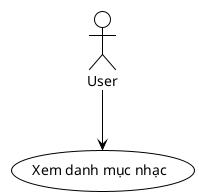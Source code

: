 @startuml UC010-Danh-Muc-Nhac
!theme plain

actor User
usecase "Xem danh mục nhạc" as UC010

User --> UC010

@enduml
